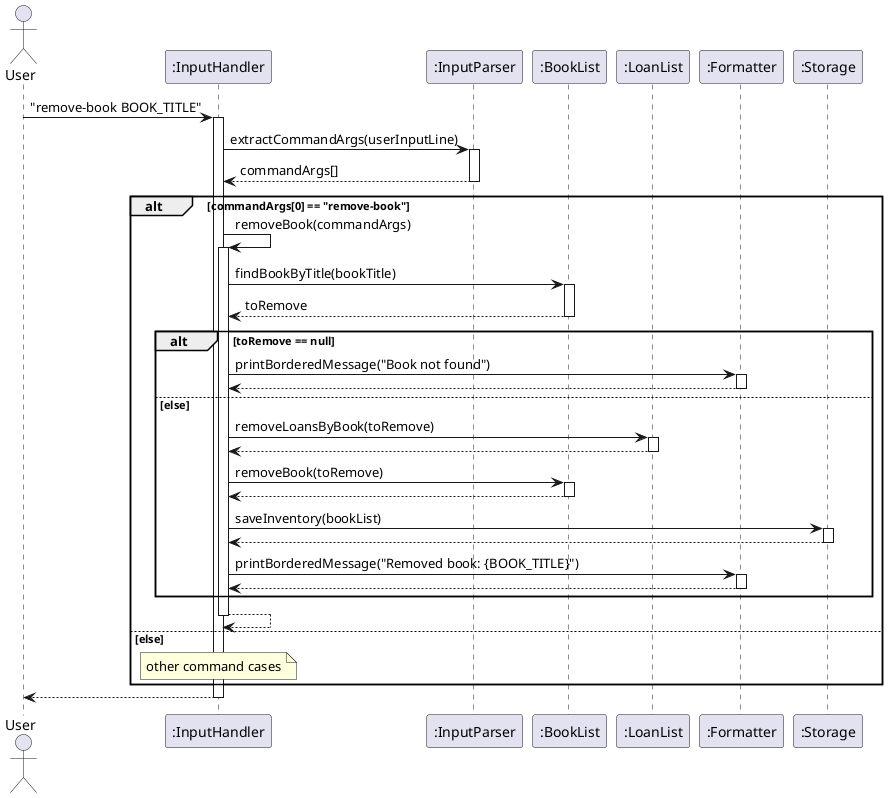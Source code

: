 @startuml
actor User
participant InputHandler as ":InputHandler"
participant InputParser as ":InputParser"
participant BookList as ":BookList"
participant LoanList as ":LoanList"
participant Formatter as ":Formatter"
participant Storage as ":Storage"

User -> InputHandler: "remove-book BOOK_TITLE"
activate InputHandler

    InputHandler -> InputParser: extractCommandArgs(userInputLine)
    activate InputParser
    InputParser --> InputHandler: commandArgs[]
    deactivate InputParser
    alt commandArgs[0] == "remove-book"
        InputHandler -> InputHandler: removeBook(commandArgs)
        activate InputHandler
        InputHandler -> BookList: findBookByTitle(bookTitle)
        activate BookList
        BookList --> InputHandler: toRemove
        deactivate BookList
        alt toRemove == null
            InputHandler -> Formatter: printBorderedMessage("Book not found")
            activate Formatter
            Formatter --> InputHandler
            deactivate Formatter
        else else
            InputHandler -> LoanList: removeLoansByBook(toRemove)
            activate LoanList
            LoanList --> InputHandler
            deactivate LoanList

            InputHandler -> BookList: removeBook(toRemove)
            activate BookList
            BookList --> InputHandler
            deactivate BookList
            InputHandler -> Storage: saveInventory(bookList)
            activate Storage
            Storage --> InputHandler
            deactivate Storage
            InputHandler -> Formatter: printBorderedMessage("Removed book: {BOOK_TITLE}")
            activate Formatter
            Formatter --> InputHandler
            deactivate Formatter
            end
            InputHandler --> InputHandler
            deactivate InputHandler

    else else
    note over InputHandler
    other command cases
    end note
    end

InputHandler --> User
deactivate InputHandler
@enduml

